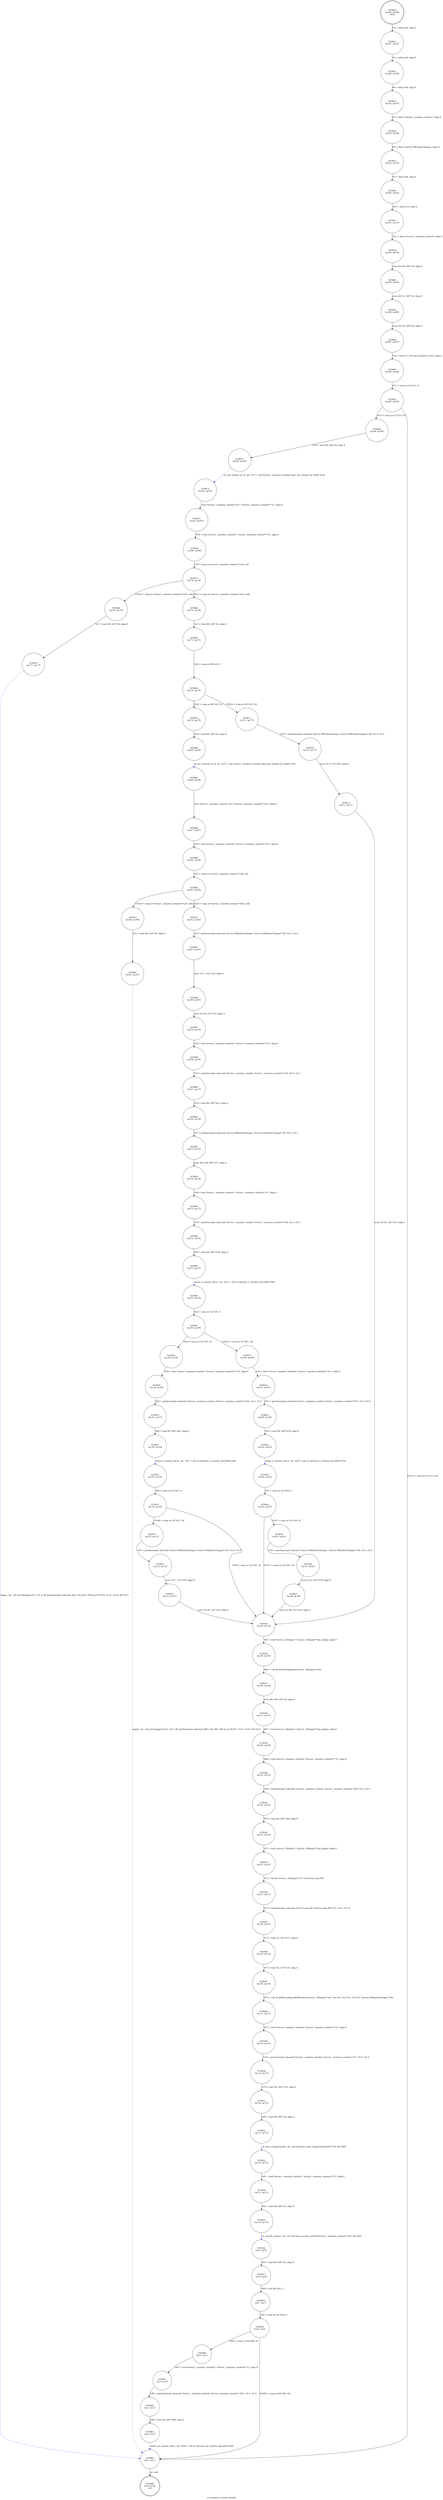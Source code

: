 digraph ui_seamless_restack_window {
label="ui_seamless_restack_window"
79848 [label="N79848\n(rp:0, ep:0)\nexit", shape="doublecircle"]
79849 [label="N79849\n(rp:98, ep:98)\nentry", shape="doublecircle"]
79849 -> 79851 [label="%4 = alloca i64, align 8"]
79851 [label="N79851\n(rp:97, ep:97)", shape="circle"]
79851 -> 79852 [label="%5 = alloca i64, align 8"]
79852 [label="N79852\n(rp:96, ep:96)", shape="circle"]
79852 -> 79853 [label="%6 = alloca i64, align 8"]
79853 [label="N79853\n(rp:95, ep:95)", shape="circle"]
79853 -> 79854 [label="%7 = alloca %struct._seamless_window*, align 8"]
79854 [label="N79854\n(rp:94, ep:94)", shape="circle"]
79854 -> 79855 [label="%8 = alloca %struct.XWindowChanges, align 8"]
79855 [label="N79855\n(rp:93, ep:93)", shape="circle"]
79855 -> 79856 [label="%9 = alloca i64, align 8"]
79856 [label="N79856\n(rp:92, ep:92)", shape="circle"]
79856 -> 79857 [label="%10 = alloca i32, align 4"]
79857 [label="N79857\n(rp:91, ep:91)", shape="circle"]
79857 -> 79858 [label="%11 = alloca %struct._seamless_window*, align 8"]
79858 [label="N79858\n(rp:90, ep:90)", shape="circle"]
79858 -> 79860 [label="store i64 %0, i64* %4, align 8"]
79860 [label="N79860\n(rp:89, ep:89)", shape="circle"]
79860 -> 79862 [label="store i64 %1, i64* %5, align 8"]
79862 [label="N79862\n(rp:88, ep:88)", shape="circle"]
79862 -> 79868 [label="store i64 %2, i64* %6, align 8"]
79868 [label="N79868\n(rp:87, ep:87)", shape="circle"]
79868 -> 79869 [label="%12 = load i32, i32* @g_seamless_active, align 4"]
79869 [label="N79869\n(rp:86, ep:86)", shape="circle"]
79869 -> 79870 [label="%13 = icmp ne i32 %12, 0"]
79870 [label="N79870\n(rp:85, ep:85)", shape="circle"]
79870 -> 79966 [label="[%13 = icmp ne i32 %12, 0]"]
79870 -> 79965 [label="[!(%13 = icmp ne i32 %12, 0)]"]
79873 [label="N79873\n(rp:83, ep:83)", shape="circle"]
79873 -> 79874 [label="sw_get_window_by_id --@-- %17 = call %struct._seamless_window* @sw_get_window_by_id(i64 %16)", style="dashed", color="blue"]
79874 [label="N79874\n(rp:82, ep:82)", shape="circle"]
79874 -> 79875 [label="store %struct._seamless_window* %17, %struct._seamless_window** %7, align 8"]
79875 [label="N79875\n(rp:81, ep:81)", shape="circle"]
79875 -> 79876 [label="%18 = load %struct._seamless_window*, %struct._seamless_window** %7, align 8"]
79876 [label="N79876\n(rp:80, ep:80)", shape="circle"]
79876 -> 79877 [label="%19 = icmp ne %struct._seamless_window* %18, null"]
79877 [label="N79877\n(rp:79, ep:79)", shape="circle"]
79877 -> 79968 [label="[%19 = icmp ne %struct._seamless_window* %18, null]"]
79877 -> 79969 [label="[!(%19 = icmp ne %struct._seamless_window* %18, null)]"]
79879 [label="N79879\n(rp:77, ep:77)", shape="circle"]
79879 -> 79965 [label="logger --@-- call void @logger(i32 0, i32 2, i8* getelementptr inbounds ([62 x i8], [62 x i8]* @.str.39.816, i32 0, i32 0), i64 %21)", style="dashed", color="blue"]
79882 [label="N79882\n(rp:75, ep:75)", shape="circle"]
79882 -> 79883 [label="%24 = icmp ne i64 %23, 0"]
79883 [label="N79883\n(rp:74, ep:74)", shape="circle"]
79883 -> 79970 [label="[%24 = icmp ne i64 %23, 0]"]
79883 -> 79971 [label="[!(%24 = icmp ne i64 %23, 0)]"]
79886 [label="N79886\n(rp:69, ep:69)", shape="circle"]
79886 -> 79887 [label="sw_get_window_by_id --@-- %27 = call %struct._seamless_window* @sw_get_window_by_id(i64 %26)", style="dashed", color="blue"]
79887 [label="N79887\n(rp:68, ep:68)", shape="circle"]
79887 -> 79888 [label="store %struct._seamless_window* %27, %struct._seamless_window** %11, align 8"]
79888 [label="N79888\n(rp:67, ep:67)", shape="circle"]
79888 -> 79889 [label="%28 = load %struct._seamless_window*, %struct._seamless_window** %11, align 8"]
79889 [label="N79889\n(rp:66, ep:66)", shape="circle"]
79889 -> 79890 [label="%29 = icmp ne %struct._seamless_window* %28, null"]
79890 [label="N79890\n(rp:65, ep:65)", shape="circle"]
79890 -> 79972 [label="[%29 = icmp ne %struct._seamless_window* %28, null]"]
79890 -> 79973 [label="[!(%29 = icmp ne %struct._seamless_window* %28, null)]"]
79892 [label="N79892\n(rp:63, ep:63)", shape="circle"]
79892 -> 79965 [label="logger --@-- call void @logger(i32 0, i32 2, i8* getelementptr inbounds ([69 x i8], [69 x i8]* @.str.40.817, i32 0, i32 0), i64 %31)", style="dashed", color="blue"]
79895 [label="N79895\n(rp:61, ep:61)", shape="circle"]
79895 -> 79896 [label="store i32 1, i32* %33, align 8"]
79896 [label="N79896\n(rp:60, ep:60)", shape="circle"]
79896 -> 79897 [label="store i32 96, i32* %10, align 4"]
79897 [label="N79897\n(rp:59, ep:59)", shape="circle"]
79897 -> 79898 [label="%34 = load %struct._seamless_window*, %struct._seamless_window** %11, align 8"]
79898 [label="N79898\n(rp:58, ep:58)", shape="circle"]
79898 -> 79899 [label="%35 = getelementptr inbounds %struct._seamless_window, %struct._seamless_window* %34, i32 0, i32 0"]
79899 [label="N79899\n(rp:57, ep:57)", shape="circle"]
79899 -> 79900 [label="%36 = load i64, i64* %35, align 8"]
79900 [label="N79900\n(rp:56, ep:56)", shape="circle"]
79900 -> 79901 [label="%37 = getelementptr inbounds %struct.XWindowChanges, %struct.XWindowChanges* %8, i32 0, i32 5"]
79901 [label="N79901\n(rp:55, ep:55)", shape="circle"]
79901 -> 79902 [label="store i64 %36, i64* %37, align 8"]
79902 [label="N79902\n(rp:54, ep:54)", shape="circle"]
79902 -> 79903 [label="%38 = load %struct._seamless_window*, %struct._seamless_window** %7, align 8"]
79903 [label="N79903\n(rp:53, ep:53)", shape="circle"]
79903 -> 79904 [label="%39 = getelementptr inbounds %struct._seamless_window, %struct._seamless_window* %38, i32 0, i32 0"]
79904 [label="N79904\n(rp:52, ep:52)", shape="circle"]
79904 -> 79905 [label="%40 = load i64, i64* %39, align 8"]
79905 [label="N79905\n(rp:51, ep:51)", shape="circle"]
79905 -> 79906 [label="ewmh_is_window_above --@-- %41 = call i32 @ewmh_is_window_above(i64 %40)", style="dashed", color="blue"]
79906 [label="N79906\n(rp:50, ep:50)", shape="circle"]
79906 -> 79907 [label="%42 = icmp ne i32 %41, 0"]
79907 [label="N79907\n(rp:49, ep:49)", shape="circle"]
79907 -> 79974 [label="[%42 = icmp ne i32 %41, 0]"]
79907 -> 79975 [label="[!(%42 = icmp ne i32 %41, 0)]"]
79909 [label="N79909\n(rp:38, ep:38)", shape="circle"]
79909 -> 79910 [label="%45 = getelementptr inbounds %struct._seamless_window, %struct._seamless_window* %44, i32 0, i32 0"]
79910 [label="N79910\n(rp:37, ep:37)", shape="circle"]
79910 -> 79911 [label="%46 = load i64, i64* %45, align 8"]
79911 [label="N79911\n(rp:36, ep:36)", shape="circle"]
79911 -> 79912 [label="ewmh_is_window_above --@-- %47 = call i32 @ewmh_is_window_above(i64 %46)", style="dashed", color="blue"]
79912 [label="N79912\n(rp:35, ep:35)", shape="circle"]
79912 -> 79913 [label="%48 = icmp ne i32 %47, 0"]
79913 [label="N79913\n(rp:34, ep:34)", shape="circle"]
79913 -> 79977 [label="[!(%48 = icmp ne i32 %47, 0)]"]
79913 -> 79935 [label="[%48 = icmp ne i32 %47, 0]"]
79915 [label="N79915\n(rp:32, ep:32)", shape="circle"]
79915 -> 79916 [label="store i32 1, i32* %50, align 8"]
79916 [label="N79916\n(rp:31, ep:31)", shape="circle"]
79916 -> 79935 [label="store i32 64, i32* %10, align 4"]
79920 [label="N79920\n(rp:47, ep:47)", shape="circle"]
79920 -> 79921 [label="%54 = getelementptr inbounds %struct._seamless_window, %struct._seamless_window* %53, i32 0, i32 0"]
79921 [label="N79921\n(rp:46, ep:46)", shape="circle"]
79921 -> 79922 [label="%55 = load i64, i64* %54, align 8"]
79922 [label="N79922\n(rp:45, ep:45)", shape="circle"]
79922 -> 79923 [label="ewmh_is_window_above --@-- %56 = call i32 @ewmh_is_window_above(i64 %55)", style="dashed", color="blue"]
79923 [label="N79923\n(rp:44, ep:44)", shape="circle"]
79923 -> 79924 [label="%57 = icmp ne i32 %56, 0"]
79924 [label="N79924\n(rp:43, ep:43)", shape="circle"]
79924 -> 79978 [label="[%57 = icmp ne i32 %56, 0]"]
79924 -> 79935 [label="[!(%57 = icmp ne i32 %56, 0)]"]
79926 [label="N79926\n(rp:41, ep:41)", shape="circle"]
79926 -> 79927 [label="store i32 0, i32* %59, align 8"]
79927 [label="N79927\n(rp:40, ep:40)", shape="circle"]
79927 -> 79935 [label="store i32 64, i32* %10, align 4"]
79932 [label="N79932\n(rp:72, ep:72)", shape="circle"]
79932 -> 79933 [label="store i32 0, i32* %63, align 8"]
79933 [label="N79933\n(rp:71, ep:71)", shape="circle"]
79933 -> 79935 [label="store i32 64, i32* %10, align 4"]
79935 [label="N79935\n(rp:30, ep:30)", shape="circle"]
79935 -> 79936 [label="%65 = load %struct._XDisplay*, %struct._XDisplay** @g_display, align 8"]
79936 [label="N79936\n(rp:29, ep:29)", shape="circle"]
79936 -> 79937 [label="%66 = call i64 @XNextRequest(%struct._XDisplay* %65)"]
79937 [label="N79937\n(rp:28, ep:28)", shape="circle"]
79937 -> 79938 [label="store i64 %66, i64* %9, align 8"]
79938 [label="N79938\n(rp:27, ep:27)", shape="circle"]
79938 -> 79939 [label="%67 = load %struct._XDisplay*, %struct._XDisplay** @g_display, align 8"]
79939 [label="N79939\n(rp:26, ep:26)", shape="circle"]
79939 -> 79940 [label="%68 = load %struct._seamless_window*, %struct._seamless_window** %7, align 8"]
79940 [label="N79940\n(rp:25, ep:25)", shape="circle"]
79940 -> 79941 [label="%69 = getelementptr inbounds %struct._seamless_window, %struct._seamless_window* %68, i32 0, i32 0"]
79941 [label="N79941\n(rp:24, ep:24)", shape="circle"]
79941 -> 79942 [label="%70 = load i64, i64* %69, align 8"]
79942 [label="N79942\n(rp:23, ep:23)", shape="circle"]
79942 -> 79943 [label="%71 = load %struct._XDisplay*, %struct._XDisplay** @g_display, align 8"]
79943 [label="N79943\n(rp:22, ep:22)", shape="circle"]
79943 -> 79944 [label="%72 = bitcast %struct._XDisplay* %71 to %struct.anon.98*"]
79944 [label="N79944\n(rp:21, ep:21)", shape="circle"]
79944 -> 79945 [label="%73 = getelementptr inbounds %struct.anon.98, %struct.anon.98* %72, i32 0, i32 33"]
79945 [label="N79945\n(rp:20, ep:20)", shape="circle"]
79945 -> 79946 [label="%74 = load i32, i32* %73, align 8"]
79946 [label="N79946\n(rp:19, ep:19)", shape="circle"]
79946 -> 79947 [label="%75 = load i32, i32* %10, align 4"]
79947 [label="N79947\n(rp:18, ep:18)", shape="circle"]
79947 -> 79948 [label="%76 = call i32 @XReconfigureWMWindow(%struct._XDisplay* %67, i64 %70, i32 %74, i32 %75, %struct.XWindowChanges* %8)"]
79948 [label="N79948\n(rp:17, ep:17)", shape="circle"]
79948 -> 79949 [label="%77 = load %struct._seamless_window*, %struct._seamless_window** %7, align 8"]
79949 [label="N79949\n(rp:16, ep:16)", shape="circle"]
79949 -> 79950 [label="%78 = getelementptr inbounds %struct._seamless_window, %struct._seamless_window* %77, i32 0, i32 0"]
79950 [label="N79950\n(rp:15, ep:15)", shape="circle"]
79950 -> 79951 [label="%79 = load i64, i64* %78, align 8"]
79951 [label="N79951\n(rp:14, ep:14)", shape="circle"]
79951 -> 79952 [label="%80 = load i64, i64* %9, align 8"]
79952 [label="N79952\n(rp:13, ep:13)", shape="circle"]
79952 -> 79953 [label="sw_wait_configurenotify --@-- call void @sw_wait_configurenotify(i64 %79, i64 %80)", style="dashed", color="blue"]
79953 [label="N79953\n(rp:12, ep:12)", shape="circle"]
79953 -> 79954 [label="%81 = load %struct._seamless_window*, %struct._seamless_window** %7, align 8"]
79954 [label="N79954\n(rp:11, ep:11)", shape="circle"]
79954 -> 79955 [label="%82 = load i64, i64* %5, align 8"]
79955 [label="N79955\n(rp:10, ep:10)", shape="circle"]
79955 -> 79956 [label="sw_restack_window --@-- call void @sw_restack_window(%struct._seamless_window* %81, i64 %82)", style="dashed", color="blue"]
79956 [label="N79956\n(rp:9, ep:9)", shape="circle"]
79956 -> 79957 [label="%83 = load i64, i64* %6, align 8"]
79957 [label="N79957\n(rp:8, ep:8)", shape="circle"]
79957 -> 79958 [label="%84 = and i64 %83, 2"]
79958 [label="N79958\n(rp:7, ep:7)", shape="circle"]
79958 -> 79959 [label="%85 = icmp ne i64 %84, 0"]
79959 [label="N79959\n(rp:6, ep:6)", shape="circle"]
79959 -> 79980 [label="[%85 = icmp ne i64 %84, 0]"]
79959 -> 79965 [label="[!(%85 = icmp ne i64 %84, 0)]"]
79961 [label="N79961\n(rp:4, ep:4)", shape="circle"]
79961 -> 79962 [label="%88 = getelementptr inbounds %struct._seamless_window, %struct._seamless_window* %87, i32 0, i32 0"]
79962 [label="N79962\n(rp:3, ep:3)", shape="circle"]
79962 -> 79963 [label="%89 = load i64, i64* %88, align 8"]
79963 [label="N79963\n(rp:2, ep:2)", shape="circle"]
79963 -> 79965 [label="ewmh_set_window_above --@-- %90 = call i32 @ewmh_set_window_above(i64 %89)", style="dashed", color="blue"]
79965 [label="N79965\n(rp:1, ep:1)", shape="circle"]
79965 -> 79848 [label="ret void"]
79966 [label="N79966\n(rp:84, ep:84)", shape="circle"]
79966 -> 79873 [label="%16 = load i64, i64* %4, align 8"]
79968 [label="N79968\n(rp:76, ep:76)", shape="circle"]
79968 -> 79882 [label="%23 = load i64, i64* %5, align 8"]
79969 [label="N79969\n(rp:78, ep:78)", shape="circle"]
79969 -> 79879 [label="%21 = load i64, i64* %4, align 8"]
79970 [label="N79970\n(rp:70, ep:70)", shape="circle"]
79970 -> 79886 [label="%26 = load i64, i64* %5, align 8"]
79971 [label="N79971\n(rp:73, ep:73)", shape="circle"]
79971 -> 79932 [label="%63 = getelementptr inbounds %struct.XWindowChanges, %struct.XWindowChanges* %8, i32 0, i32 6"]
79972 [label="N79972\n(rp:62, ep:62)", shape="circle"]
79972 -> 79895 [label="%33 = getelementptr inbounds %struct.XWindowChanges, %struct.XWindowChanges* %8, i32 0, i32 6"]
79973 [label="N79973\n(rp:64, ep:64)", shape="circle"]
79973 -> 79892 [label="%31 = load i64, i64* %5, align 8"]
79974 [label="N79974\n(rp:39, ep:39)", shape="circle"]
79974 -> 79909 [label="%44 = load %struct._seamless_window*, %struct._seamless_window** %11, align 8"]
79975 [label="N79975\n(rp:48, ep:48)", shape="circle"]
79975 -> 79920 [label="%53 = load %struct._seamless_window*, %struct._seamless_window** %11, align 8"]
79977 [label="N79977\n(rp:33, ep:33)", shape="circle"]
79977 -> 79915 [label="%50 = getelementptr inbounds %struct.XWindowChanges, %struct.XWindowChanges* %8, i32 0, i32 6"]
79978 [label="N79978\n(rp:42, ep:42)", shape="circle"]
79978 -> 79926 [label="%59 = getelementptr inbounds %struct.XWindowChanges, %struct.XWindowChanges* %8, i32 0, i32 6"]
79980 [label="N79980\n(rp:5, ep:5)", shape="circle"]
79980 -> 79961 [label="%87 = load %struct._seamless_window*, %struct._seamless_window** %7, align 8"]
}
